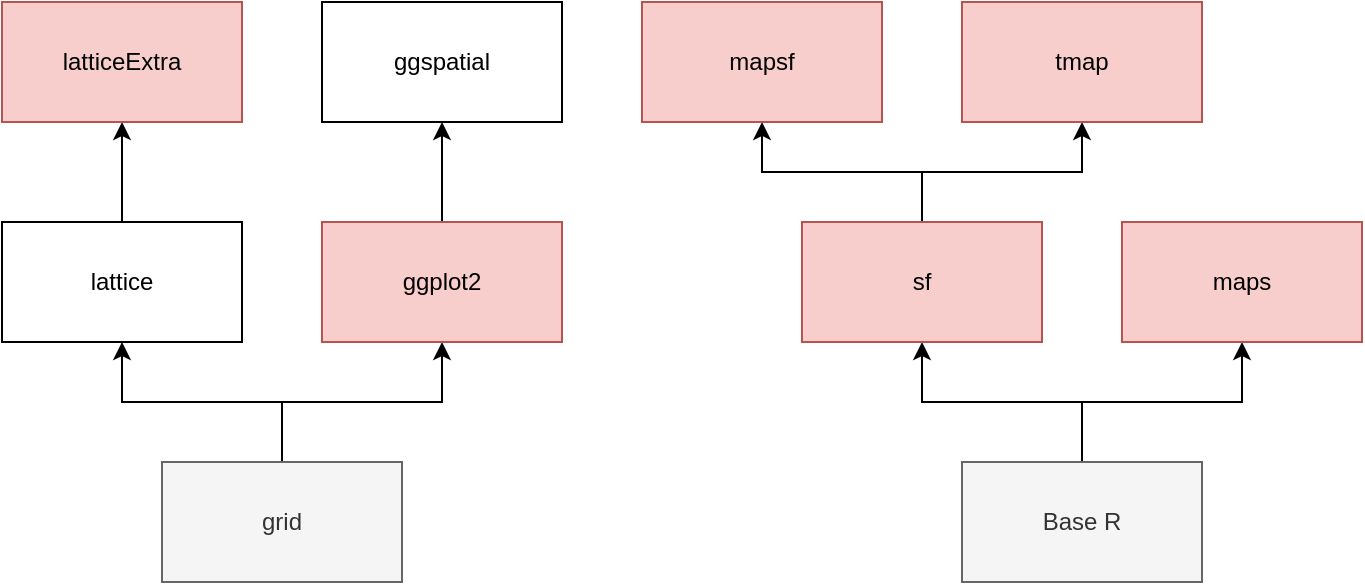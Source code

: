 <mxfile version="17.2.4" type="device"><diagram id="2wYafnzYQzgF3VSgrpvC" name="第 1 页"><mxGraphModel dx="922" dy="-732" grid="1" gridSize="10" guides="1" tooltips="1" connect="1" arrows="1" fold="1" page="1" pageScale="1" pageWidth="700" pageHeight="350" math="0" shadow="0"><root><mxCell id="0"/><mxCell id="1" parent="0"/><mxCell id="bug1egDCRsfStng6XV4--10" value="" style="edgeStyle=orthogonalEdgeStyle;rounded=0;orthogonalLoop=1;jettySize=auto;html=1;" edge="1" parent="1" source="bug1egDCRsfStng6XV4--1" target="bug1egDCRsfStng6XV4--9"><mxGeometry relative="1" as="geometry"/></mxCell><mxCell id="bug1egDCRsfStng6XV4--12" value="" style="edgeStyle=orthogonalEdgeStyle;rounded=0;orthogonalLoop=1;jettySize=auto;html=1;" edge="1" parent="1" source="bug1egDCRsfStng6XV4--1" target="bug1egDCRsfStng6XV4--11"><mxGeometry relative="1" as="geometry"/></mxCell><mxCell id="bug1egDCRsfStng6XV4--1" value="Base R" style="rounded=0;whiteSpace=wrap;html=1;fillColor=#f5f5f5;fontColor=#333333;strokeColor=#666666;" vertex="1" parent="1"><mxGeometry x="490" y="1660" width="120" height="60" as="geometry"/></mxCell><mxCell id="bug1egDCRsfStng6XV4--4" value="" style="edgeStyle=orthogonalEdgeStyle;rounded=0;orthogonalLoop=1;jettySize=auto;html=1;" edge="1" parent="1" source="bug1egDCRsfStng6XV4--2" target="bug1egDCRsfStng6XV4--3"><mxGeometry relative="1" as="geometry"/></mxCell><mxCell id="bug1egDCRsfStng6XV4--8" value="" style="edgeStyle=orthogonalEdgeStyle;rounded=0;orthogonalLoop=1;jettySize=auto;html=1;" edge="1" parent="1" source="bug1egDCRsfStng6XV4--2" target="bug1egDCRsfStng6XV4--7"><mxGeometry relative="1" as="geometry"/></mxCell><mxCell id="bug1egDCRsfStng6XV4--2" value="grid" style="rounded=0;whiteSpace=wrap;html=1;fillColor=#f5f5f5;fontColor=#333333;strokeColor=#666666;" vertex="1" parent="1"><mxGeometry x="90" y="1660" width="120" height="60" as="geometry"/></mxCell><mxCell id="bug1egDCRsfStng6XV4--6" value="" style="edgeStyle=orthogonalEdgeStyle;rounded=0;orthogonalLoop=1;jettySize=auto;html=1;" edge="1" parent="1" source="bug1egDCRsfStng6XV4--3" target="bug1egDCRsfStng6XV4--5"><mxGeometry relative="1" as="geometry"/></mxCell><mxCell id="bug1egDCRsfStng6XV4--3" value="lattice" style="rounded=0;whiteSpace=wrap;html=1;" vertex="1" parent="1"><mxGeometry x="10" y="1540" width="120" height="60" as="geometry"/></mxCell><mxCell id="bug1egDCRsfStng6XV4--5" value="latticeExtra" style="whiteSpace=wrap;html=1;rounded=0;fillColor=#f8cecc;strokeColor=#b85450;" vertex="1" parent="1"><mxGeometry x="10" y="1430" width="120" height="60" as="geometry"/></mxCell><mxCell id="bug1egDCRsfStng6XV4--18" value="" style="edgeStyle=orthogonalEdgeStyle;rounded=0;orthogonalLoop=1;jettySize=auto;html=1;" edge="1" parent="1" source="bug1egDCRsfStng6XV4--7" target="bug1egDCRsfStng6XV4--17"><mxGeometry relative="1" as="geometry"/></mxCell><mxCell id="bug1egDCRsfStng6XV4--7" value="ggplot2" style="whiteSpace=wrap;html=1;rounded=0;fillColor=#f8cecc;strokeColor=#b85450;" vertex="1" parent="1"><mxGeometry x="170" y="1540" width="120" height="60" as="geometry"/></mxCell><mxCell id="bug1egDCRsfStng6XV4--14" value="" style="edgeStyle=orthogonalEdgeStyle;rounded=0;orthogonalLoop=1;jettySize=auto;html=1;" edge="1" parent="1" source="bug1egDCRsfStng6XV4--9" target="bug1egDCRsfStng6XV4--13"><mxGeometry relative="1" as="geometry"/></mxCell><mxCell id="bug1egDCRsfStng6XV4--16" value="" style="edgeStyle=orthogonalEdgeStyle;rounded=0;orthogonalLoop=1;jettySize=auto;html=1;" edge="1" parent="1" source="bug1egDCRsfStng6XV4--9" target="bug1egDCRsfStng6XV4--15"><mxGeometry relative="1" as="geometry"/></mxCell><mxCell id="bug1egDCRsfStng6XV4--9" value="sf" style="whiteSpace=wrap;html=1;rounded=0;fillColor=#f8cecc;strokeColor=#b85450;" vertex="1" parent="1"><mxGeometry x="410" y="1540" width="120" height="60" as="geometry"/></mxCell><mxCell id="bug1egDCRsfStng6XV4--11" value="maps" style="whiteSpace=wrap;html=1;rounded=0;fillColor=#f8cecc;strokeColor=#b85450;" vertex="1" parent="1"><mxGeometry x="570" y="1540" width="120" height="60" as="geometry"/></mxCell><mxCell id="bug1egDCRsfStng6XV4--13" value="mapsf" style="whiteSpace=wrap;html=1;rounded=0;fillColor=#f8cecc;strokeColor=#b85450;" vertex="1" parent="1"><mxGeometry x="330" y="1430" width="120" height="60" as="geometry"/></mxCell><mxCell id="bug1egDCRsfStng6XV4--15" value="tmap" style="whiteSpace=wrap;html=1;rounded=0;fillColor=#f8cecc;strokeColor=#b85450;" vertex="1" parent="1"><mxGeometry x="490" y="1430" width="120" height="60" as="geometry"/></mxCell><mxCell id="bug1egDCRsfStng6XV4--17" value="ggspatial" style="whiteSpace=wrap;html=1;rounded=0;" vertex="1" parent="1"><mxGeometry x="170" y="1430" width="120" height="60" as="geometry"/></mxCell></root></mxGraphModel></diagram></mxfile>